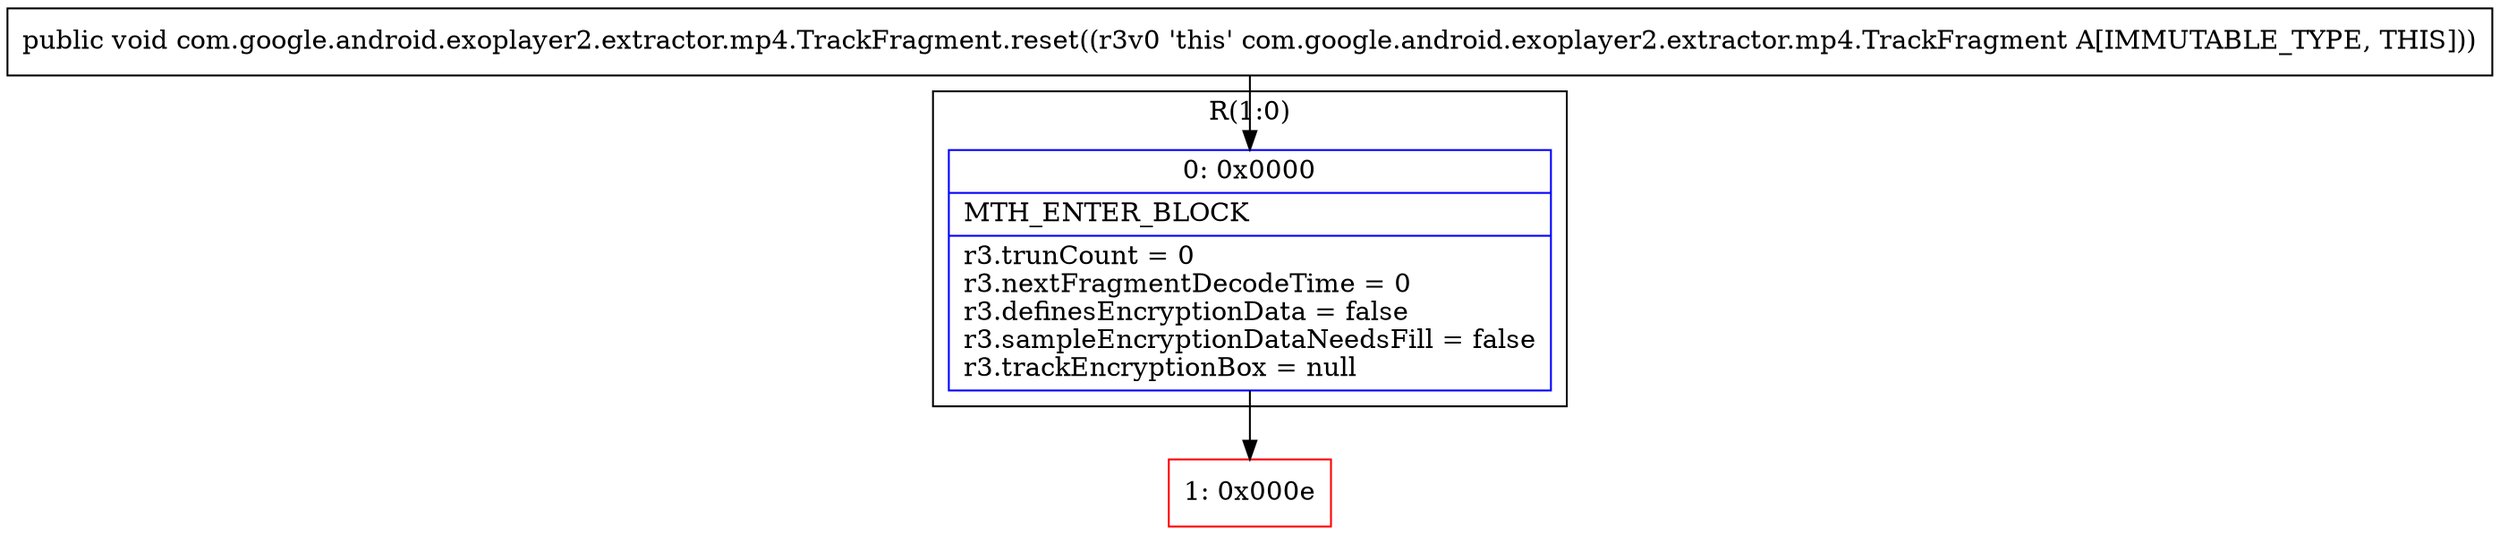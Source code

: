 digraph "CFG forcom.google.android.exoplayer2.extractor.mp4.TrackFragment.reset()V" {
subgraph cluster_Region_560227415 {
label = "R(1:0)";
node [shape=record,color=blue];
Node_0 [shape=record,label="{0\:\ 0x0000|MTH_ENTER_BLOCK\l|r3.trunCount = 0\lr3.nextFragmentDecodeTime = 0\lr3.definesEncryptionData = false\lr3.sampleEncryptionDataNeedsFill = false\lr3.trackEncryptionBox = null\l}"];
}
Node_1 [shape=record,color=red,label="{1\:\ 0x000e}"];
MethodNode[shape=record,label="{public void com.google.android.exoplayer2.extractor.mp4.TrackFragment.reset((r3v0 'this' com.google.android.exoplayer2.extractor.mp4.TrackFragment A[IMMUTABLE_TYPE, THIS])) }"];
MethodNode -> Node_0;
Node_0 -> Node_1;
}

